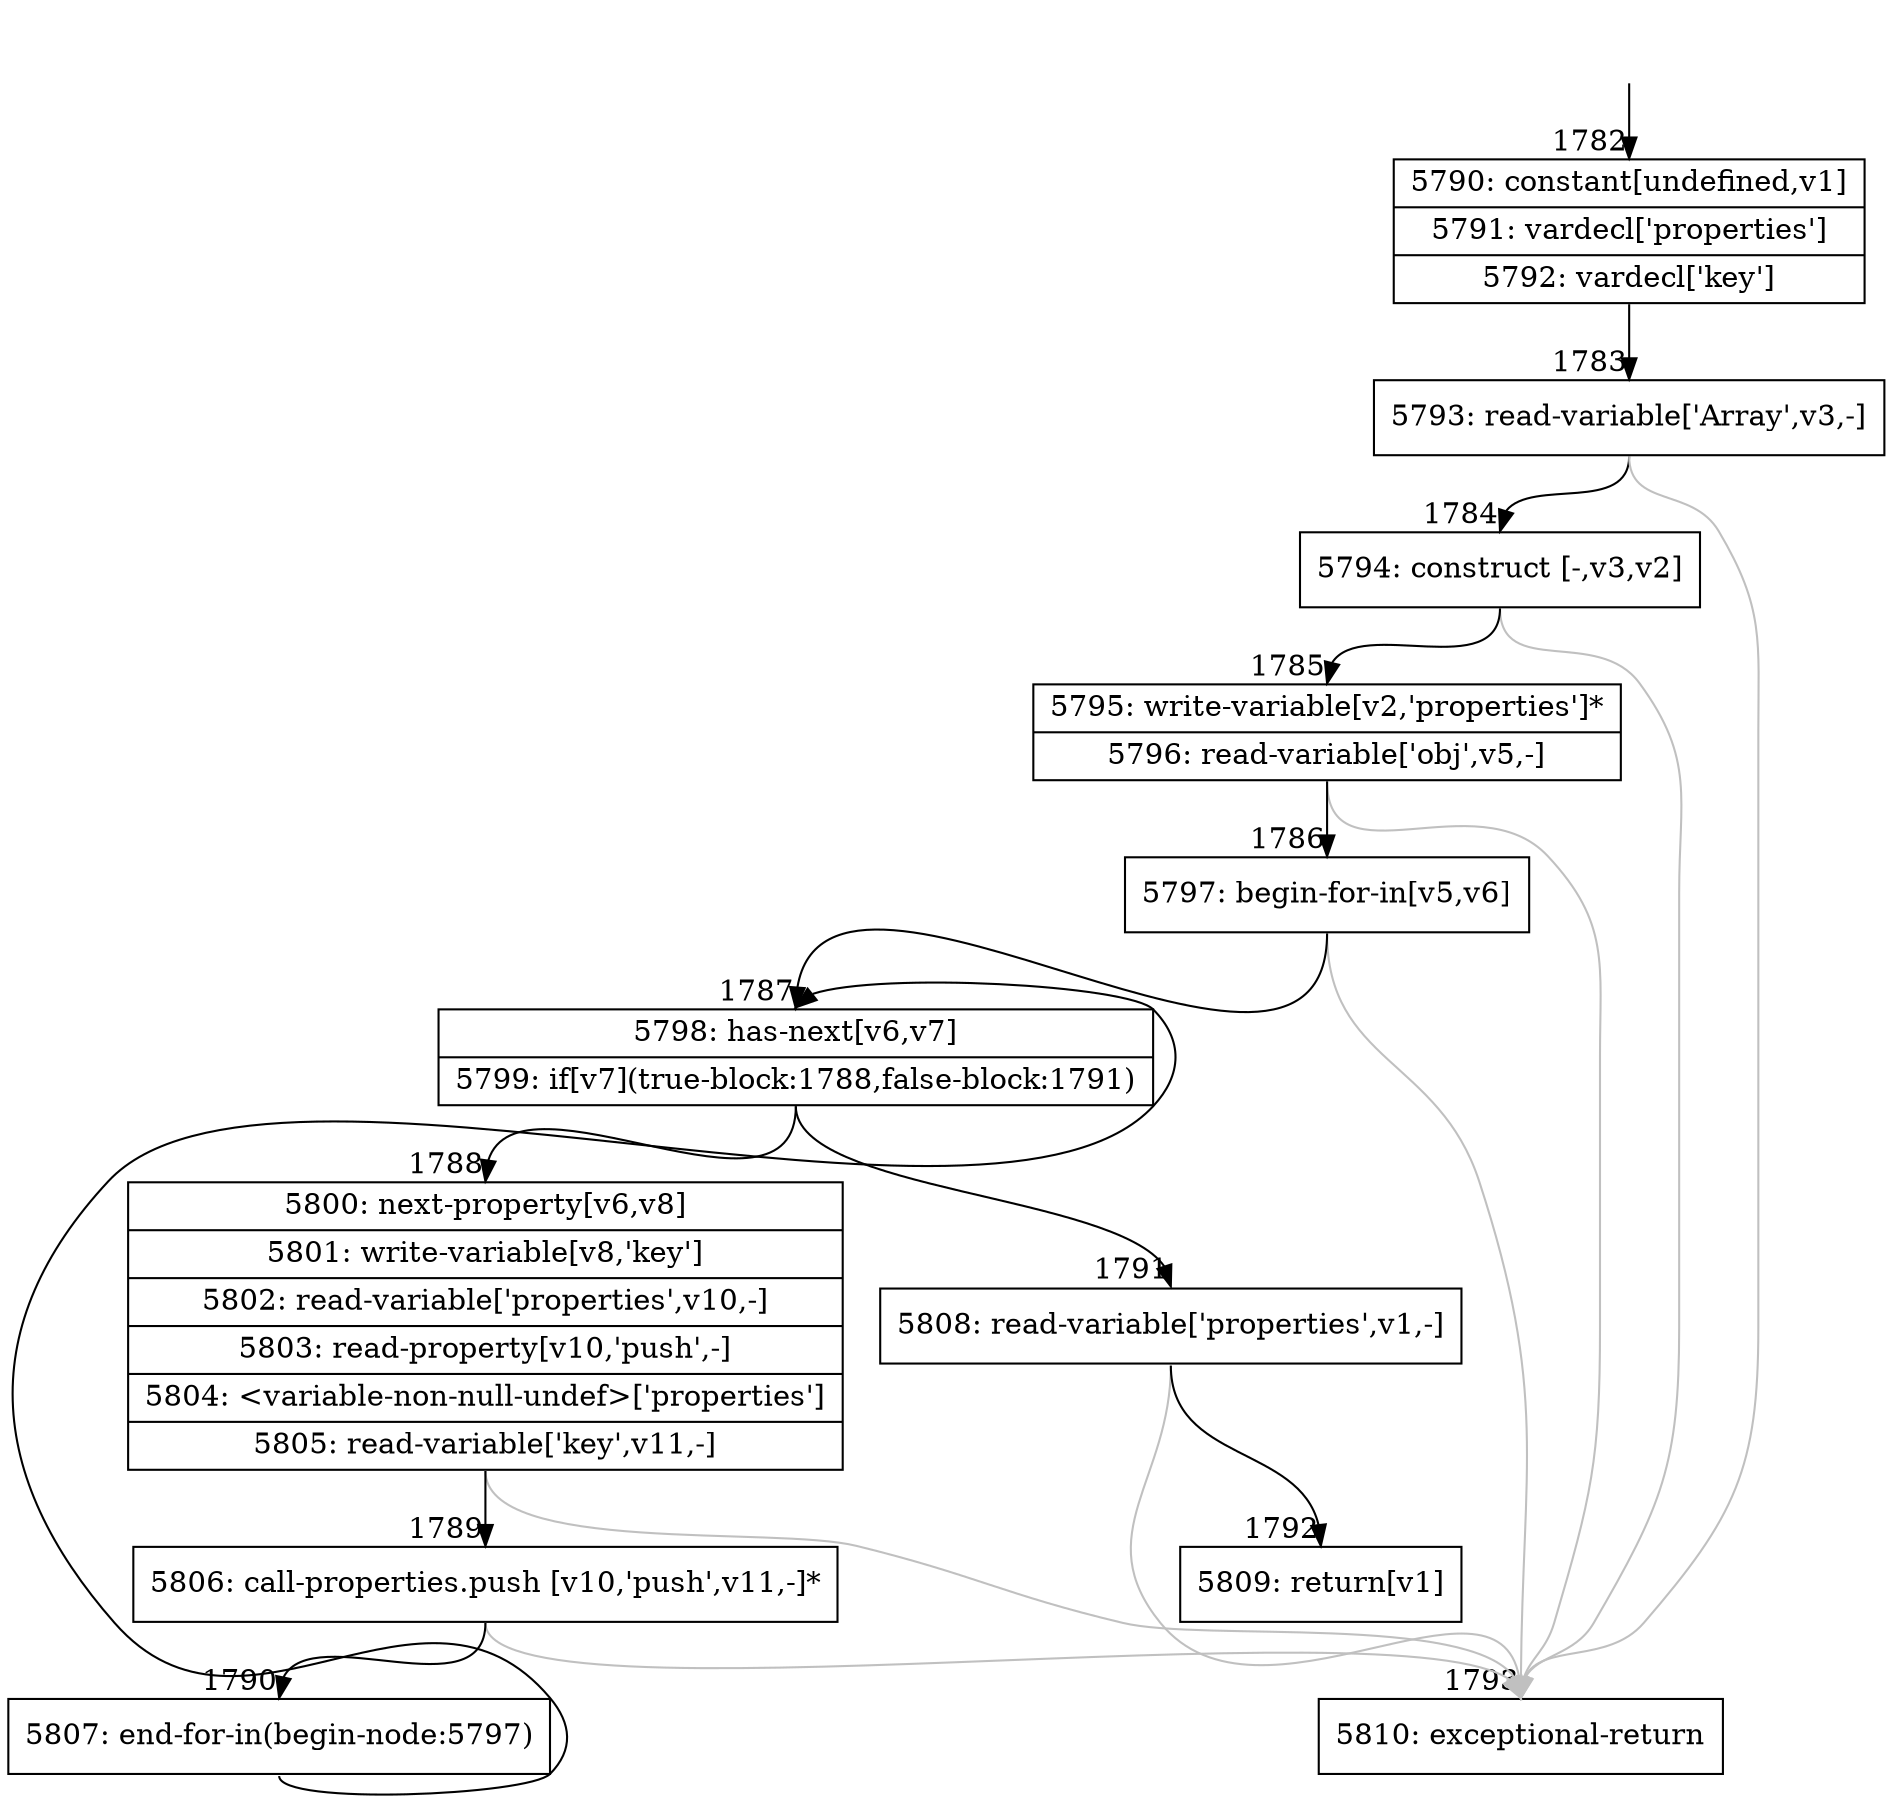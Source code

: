 digraph {
rankdir="TD"
BB_entry135[shape=none,label=""];
BB_entry135 -> BB1782 [tailport=s, headport=n, headlabel="    1782"]
BB1782 [shape=record label="{5790: constant[undefined,v1]|5791: vardecl['properties']|5792: vardecl['key']}" ] 
BB1782 -> BB1783 [tailport=s, headport=n, headlabel="      1783"]
BB1783 [shape=record label="{5793: read-variable['Array',v3,-]}" ] 
BB1783 -> BB1784 [tailport=s, headport=n, headlabel="      1784"]
BB1783 -> BB1793 [tailport=s, headport=n, color=gray, headlabel="      1793"]
BB1784 [shape=record label="{5794: construct [-,v3,v2]}" ] 
BB1784 -> BB1785 [tailport=s, headport=n, headlabel="      1785"]
BB1784 -> BB1793 [tailport=s, headport=n, color=gray]
BB1785 [shape=record label="{5795: write-variable[v2,'properties']*|5796: read-variable['obj',v5,-]}" ] 
BB1785 -> BB1786 [tailport=s, headport=n, headlabel="      1786"]
BB1785 -> BB1793 [tailport=s, headport=n, color=gray]
BB1786 [shape=record label="{5797: begin-for-in[v5,v6]}" ] 
BB1786 -> BB1787 [tailport=s, headport=n, headlabel="      1787"]
BB1786 -> BB1793 [tailport=s, headport=n, color=gray]
BB1787 [shape=record label="{5798: has-next[v6,v7]|5799: if[v7](true-block:1788,false-block:1791)}" ] 
BB1787 -> BB1788 [tailport=s, headport=n, headlabel="      1788"]
BB1787 -> BB1791 [tailport=s, headport=n, headlabel="      1791"]
BB1788 [shape=record label="{5800: next-property[v6,v8]|5801: write-variable[v8,'key']|5802: read-variable['properties',v10,-]|5803: read-property[v10,'push',-]|5804: \<variable-non-null-undef\>['properties']|5805: read-variable['key',v11,-]}" ] 
BB1788 -> BB1789 [tailport=s, headport=n, headlabel="      1789"]
BB1788 -> BB1793 [tailport=s, headport=n, color=gray]
BB1789 [shape=record label="{5806: call-properties.push [v10,'push',v11,-]*}" ] 
BB1789 -> BB1790 [tailport=s, headport=n, headlabel="      1790"]
BB1789 -> BB1793 [tailport=s, headport=n, color=gray]
BB1790 [shape=record label="{5807: end-for-in(begin-node:5797)}" ] 
BB1790 -> BB1787 [tailport=s, headport=n]
BB1791 [shape=record label="{5808: read-variable['properties',v1,-]}" ] 
BB1791 -> BB1792 [tailport=s, headport=n, headlabel="      1792"]
BB1791 -> BB1793 [tailport=s, headport=n, color=gray]
BB1792 [shape=record label="{5809: return[v1]}" ] 
BB1793 [shape=record label="{5810: exceptional-return}" ] 
//#$~ 2474
}
